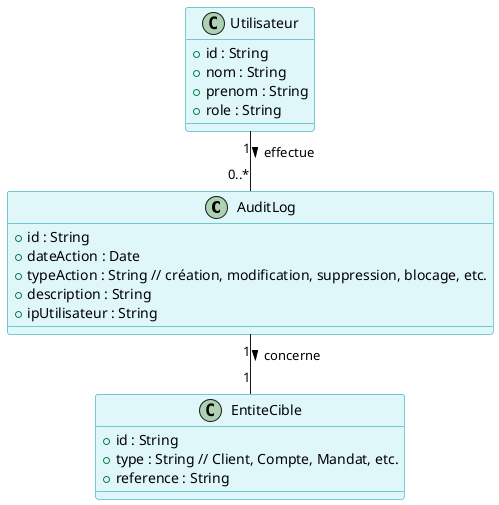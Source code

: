 @startuml DiagrammeClasseAudit
skinparam class {
    BackgroundColor #E0F7FA
    BorderColor #0097A7
}
skinparam linetype ortho

class AuditLog {
    +id : String
    +dateAction : Date
    +typeAction : String // création, modification, suppression, blocage, etc.
    +description : String
    +ipUtilisateur : String
}

class Utilisateur {
    +id : String
    +nom : String
    +prenom : String
    +role : String
}

class EntiteCible {
    +id : String
    +type : String // Client, Compte, Mandat, etc.
    +reference : String
}

' Relations
Utilisateur "1" -- "0..*" AuditLog : effectue >
AuditLog "1" -- "1" EntiteCible : concerne >

@enduml